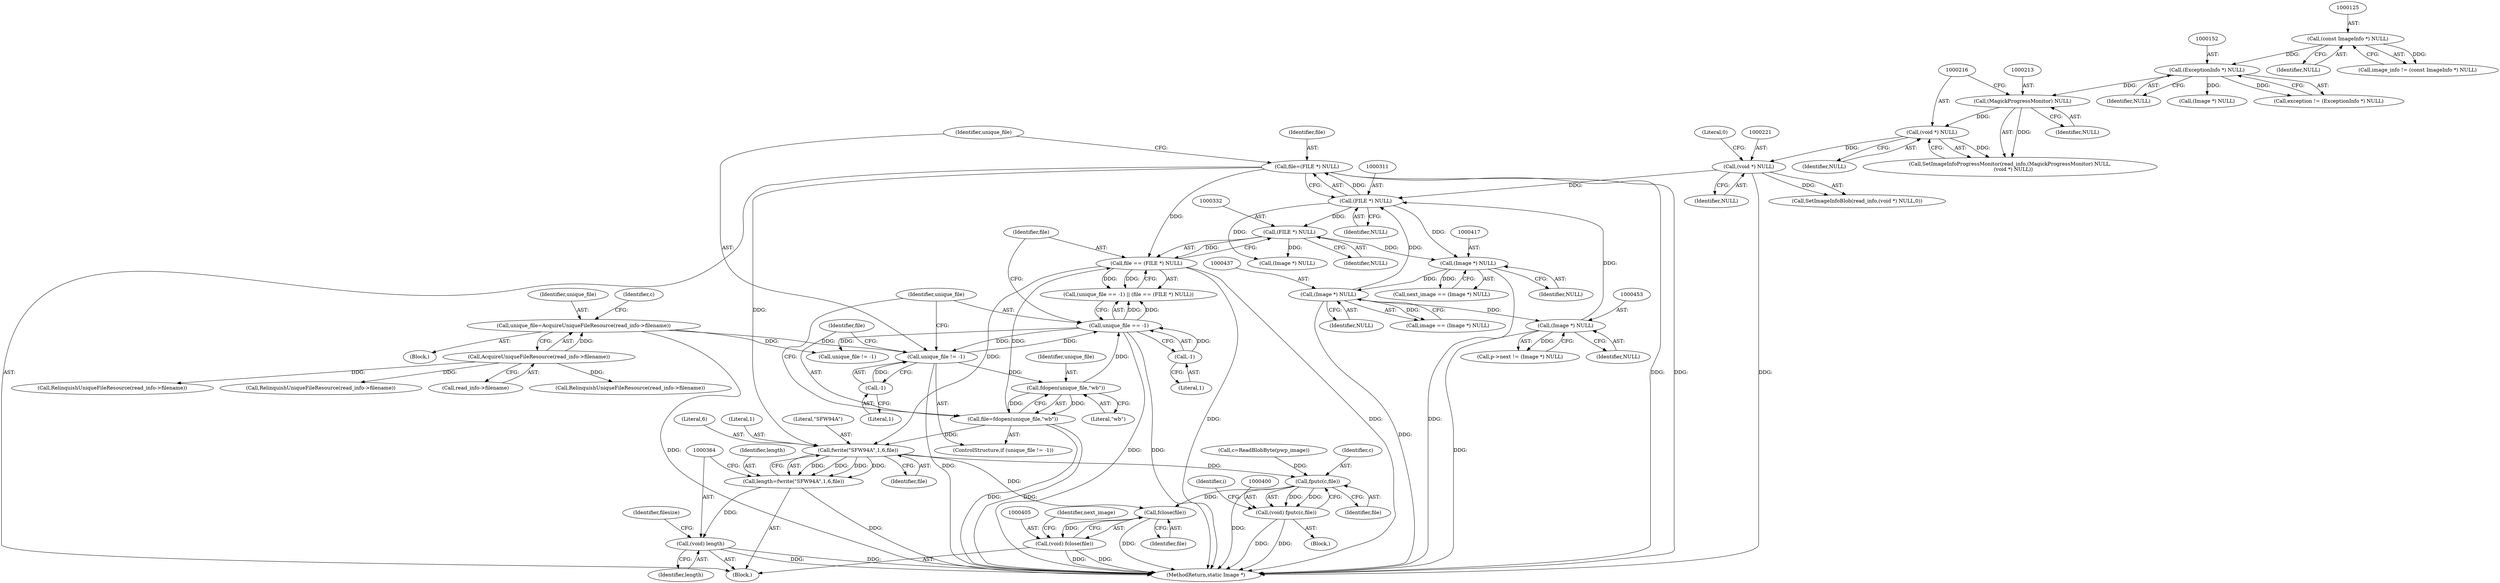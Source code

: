 digraph "0_ImageMagick_ecc03a2518c2b7dd375fde3a040fdae0bdf6a521@API" {
"1000358" [label="(Call,fwrite(\"SFW94A\",1,6,file))"];
"1000308" [label="(Call,file=(FILE *) NULL)"];
"1000310" [label="(Call,(FILE *) NULL)"];
"1000436" [label="(Call,(Image *) NULL)"];
"1000416" [label="(Call,(Image *) NULL)"];
"1000331" [label="(Call,(FILE *) NULL)"];
"1000220" [label="(Call,(void *) NULL)"];
"1000215" [label="(Call,(void *) NULL)"];
"1000212" [label="(Call,(MagickProgressMonitor) NULL)"];
"1000151" [label="(Call,(ExceptionInfo *) NULL)"];
"1000124" [label="(Call,(const ImageInfo *) NULL)"];
"1000452" [label="(Call,(Image *) NULL)"];
"1000318" [label="(Call,file=fdopen(unique_file,\"wb\"))"];
"1000320" [label="(Call,fdopen(unique_file,\"wb\"))"];
"1000314" [label="(Call,unique_file != -1)"];
"1000325" [label="(Call,unique_file == -1)"];
"1000327" [label="(Call,-1)"];
"1000224" [label="(Call,unique_file=AcquireUniqueFileResource(read_info->filename))"];
"1000226" [label="(Call,AcquireUniqueFileResource(read_info->filename))"];
"1000316" [label="(Call,-1)"];
"1000329" [label="(Call,file == (FILE *) NULL)"];
"1000356" [label="(Call,length=fwrite(\"SFW94A\",1,6,file))"];
"1000363" [label="(Call,(void) length)"];
"1000401" [label="(Call,fputc(c,file))"];
"1000399" [label="(Call,(void) fputc(c,file))"];
"1000406" [label="(Call,fclose(file))"];
"1000404" [label="(Call,(void) fclose(file))"];
"1000224" [label="(Call,unique_file=AcquireUniqueFileResource(read_info->filename))"];
"1000227" [label="(Call,read_info->filename)"];
"1000124" [label="(Call,(const ImageInfo *) NULL)"];
"1000438" [label="(Identifier,NULL)"];
"1000226" [label="(Call,AcquireUniqueFileResource(read_info->filename))"];
"1000359" [label="(Literal,\"SFW94A\")"];
"1000367" [label="(Identifier,filesize)"];
"1000416" [label="(Call,(Image *) NULL)"];
"1000406" [label="(Call,fclose(file))"];
"1000399" [label="(Call,(void) fputc(c,file))"];
"1000357" [label="(Identifier,length)"];
"1000301" [label="(Call,RelinquishUniqueFileResource(read_info->filename))"];
"1000362" [label="(Identifier,file)"];
"1000312" [label="(Identifier,NULL)"];
"1000325" [label="(Call,unique_file == -1)"];
"1000434" [label="(Call,image == (Image *) NULL)"];
"1000225" [label="(Identifier,unique_file)"];
"1000308" [label="(Call,file=(FILE *) NULL)"];
"1000179" [label="(Call,(Image *) NULL)"];
"1000322" [label="(Literal,\"wb\")"];
"1000404" [label="(Call,(void) fclose(file))"];
"1000222" [label="(Identifier,NULL)"];
"1000316" [label="(Call,-1)"];
"1000361" [label="(Literal,6)"];
"1000330" [label="(Identifier,file)"];
"1000329" [label="(Call,file == (FILE *) NULL)"];
"1000524" [label="(Call,RelinquishUniqueFileResource(read_info->filename))"];
"1000324" [label="(Call,(unique_file == -1) || (file == (FILE *) NULL))"];
"1000212" [label="(Call,(MagickProgressMonitor) NULL)"];
"1000333" [label="(Identifier,NULL)"];
"1000418" [label="(Identifier,NULL)"];
"1000217" [label="(Identifier,NULL)"];
"1000327" [label="(Call,-1)"];
"1000326" [label="(Identifier,unique_file)"];
"1000153" [label="(Identifier,NULL)"];
"1000448" [label="(Call,p->next != (Image *) NULL)"];
"1000393" [label="(Identifier,i)"];
"1000151" [label="(Call,(ExceptionInfo *) NULL)"];
"1000452" [label="(Call,(Image *) NULL)"];
"1000409" [label="(Identifier,next_image)"];
"1000309" [label="(Identifier,file)"];
"1000314" [label="(Call,unique_file != -1)"];
"1000337" [label="(Call,RelinquishUniqueFileResource(read_info->filename))"];
"1000315" [label="(Identifier,unique_file)"];
"1000234" [label="(Identifier,c)"];
"1000126" [label="(Identifier,NULL)"];
"1000318" [label="(Call,file=fdopen(unique_file,\"wb\"))"];
"1000363" [label="(Call,(void) length)"];
"1000407" [label="(Identifier,file)"];
"1000149" [label="(Call,exception != (ExceptionInfo *) NULL)"];
"1000223" [label="(Literal,0)"];
"1000365" [label="(Identifier,length)"];
"1000122" [label="(Call,image_info != (const ImageInfo *) NULL)"];
"1000401" [label="(Call,fputc(c,file))"];
"1000394" [label="(Block,)"];
"1000320" [label="(Call,fdopen(unique_file,\"wb\"))"];
"1000414" [label="(Call,next_image == (Image *) NULL)"];
"1000321" [label="(Identifier,unique_file)"];
"1000220" [label="(Call,(void *) NULL)"];
"1000436" [label="(Call,(Image *) NULL)"];
"1000218" [label="(Call,SetImageInfoBlob(read_info,(void *) NULL,0))"];
"1000454" [label="(Identifier,NULL)"];
"1000313" [label="(ControlStructure,if (unique_file != -1))"];
"1000210" [label="(Call,SetImageInfoProgressMonitor(read_info,(MagickProgressMonitor) NULL,\n    (void *) NULL))"];
"1000514" [label="(Call,unique_file != -1)"];
"1000214" [label="(Identifier,NULL)"];
"1000395" [label="(Call,c=ReadBlobByte(pwp_image))"];
"1000402" [label="(Identifier,c)"];
"1000566" [label="(MethodReturn,static Image *)"];
"1000328" [label="(Literal,1)"];
"1000106" [label="(Block,)"];
"1000356" [label="(Call,length=fwrite(\"SFW94A\",1,6,file))"];
"1000358" [label="(Call,fwrite(\"SFW94A\",1,6,file))"];
"1000231" [label="(Block,)"];
"1000215" [label="(Call,(void *) NULL)"];
"1000331" [label="(Call,(FILE *) NULL)"];
"1000319" [label="(Identifier,file)"];
"1000317" [label="(Literal,1)"];
"1000360" [label="(Literal,1)"];
"1000353" [label="(Call,(Image *) NULL)"];
"1000403" [label="(Identifier,file)"];
"1000310" [label="(Call,(FILE *) NULL)"];
"1000358" -> "1000356"  [label="AST: "];
"1000358" -> "1000362"  [label="CFG: "];
"1000359" -> "1000358"  [label="AST: "];
"1000360" -> "1000358"  [label="AST: "];
"1000361" -> "1000358"  [label="AST: "];
"1000362" -> "1000358"  [label="AST: "];
"1000356" -> "1000358"  [label="CFG: "];
"1000358" -> "1000356"  [label="DDG: "];
"1000358" -> "1000356"  [label="DDG: "];
"1000358" -> "1000356"  [label="DDG: "];
"1000358" -> "1000356"  [label="DDG: "];
"1000308" -> "1000358"  [label="DDG: "];
"1000318" -> "1000358"  [label="DDG: "];
"1000329" -> "1000358"  [label="DDG: "];
"1000358" -> "1000401"  [label="DDG: "];
"1000358" -> "1000406"  [label="DDG: "];
"1000308" -> "1000231"  [label="AST: "];
"1000308" -> "1000310"  [label="CFG: "];
"1000309" -> "1000308"  [label="AST: "];
"1000310" -> "1000308"  [label="AST: "];
"1000315" -> "1000308"  [label="CFG: "];
"1000308" -> "1000566"  [label="DDG: "];
"1000308" -> "1000566"  [label="DDG: "];
"1000310" -> "1000308"  [label="DDG: "];
"1000308" -> "1000329"  [label="DDG: "];
"1000310" -> "1000312"  [label="CFG: "];
"1000311" -> "1000310"  [label="AST: "];
"1000312" -> "1000310"  [label="AST: "];
"1000436" -> "1000310"  [label="DDG: "];
"1000220" -> "1000310"  [label="DDG: "];
"1000452" -> "1000310"  [label="DDG: "];
"1000310" -> "1000331"  [label="DDG: "];
"1000310" -> "1000353"  [label="DDG: "];
"1000310" -> "1000416"  [label="DDG: "];
"1000436" -> "1000434"  [label="AST: "];
"1000436" -> "1000438"  [label="CFG: "];
"1000437" -> "1000436"  [label="AST: "];
"1000438" -> "1000436"  [label="AST: "];
"1000434" -> "1000436"  [label="CFG: "];
"1000436" -> "1000566"  [label="DDG: "];
"1000436" -> "1000434"  [label="DDG: "];
"1000416" -> "1000436"  [label="DDG: "];
"1000436" -> "1000452"  [label="DDG: "];
"1000416" -> "1000414"  [label="AST: "];
"1000416" -> "1000418"  [label="CFG: "];
"1000417" -> "1000416"  [label="AST: "];
"1000418" -> "1000416"  [label="AST: "];
"1000414" -> "1000416"  [label="CFG: "];
"1000416" -> "1000566"  [label="DDG: "];
"1000416" -> "1000414"  [label="DDG: "];
"1000331" -> "1000416"  [label="DDG: "];
"1000331" -> "1000329"  [label="AST: "];
"1000331" -> "1000333"  [label="CFG: "];
"1000332" -> "1000331"  [label="AST: "];
"1000333" -> "1000331"  [label="AST: "];
"1000329" -> "1000331"  [label="CFG: "];
"1000331" -> "1000329"  [label="DDG: "];
"1000331" -> "1000353"  [label="DDG: "];
"1000220" -> "1000218"  [label="AST: "];
"1000220" -> "1000222"  [label="CFG: "];
"1000221" -> "1000220"  [label="AST: "];
"1000222" -> "1000220"  [label="AST: "];
"1000223" -> "1000220"  [label="CFG: "];
"1000220" -> "1000566"  [label="DDG: "];
"1000220" -> "1000218"  [label="DDG: "];
"1000215" -> "1000220"  [label="DDG: "];
"1000215" -> "1000210"  [label="AST: "];
"1000215" -> "1000217"  [label="CFG: "];
"1000216" -> "1000215"  [label="AST: "];
"1000217" -> "1000215"  [label="AST: "];
"1000210" -> "1000215"  [label="CFG: "];
"1000215" -> "1000210"  [label="DDG: "];
"1000212" -> "1000215"  [label="DDG: "];
"1000212" -> "1000210"  [label="AST: "];
"1000212" -> "1000214"  [label="CFG: "];
"1000213" -> "1000212"  [label="AST: "];
"1000214" -> "1000212"  [label="AST: "];
"1000216" -> "1000212"  [label="CFG: "];
"1000212" -> "1000210"  [label="DDG: "];
"1000151" -> "1000212"  [label="DDG: "];
"1000151" -> "1000149"  [label="AST: "];
"1000151" -> "1000153"  [label="CFG: "];
"1000152" -> "1000151"  [label="AST: "];
"1000153" -> "1000151"  [label="AST: "];
"1000149" -> "1000151"  [label="CFG: "];
"1000151" -> "1000149"  [label="DDG: "];
"1000124" -> "1000151"  [label="DDG: "];
"1000151" -> "1000179"  [label="DDG: "];
"1000124" -> "1000122"  [label="AST: "];
"1000124" -> "1000126"  [label="CFG: "];
"1000125" -> "1000124"  [label="AST: "];
"1000126" -> "1000124"  [label="AST: "];
"1000122" -> "1000124"  [label="CFG: "];
"1000124" -> "1000122"  [label="DDG: "];
"1000452" -> "1000448"  [label="AST: "];
"1000452" -> "1000454"  [label="CFG: "];
"1000453" -> "1000452"  [label="AST: "];
"1000454" -> "1000452"  [label="AST: "];
"1000448" -> "1000452"  [label="CFG: "];
"1000452" -> "1000566"  [label="DDG: "];
"1000452" -> "1000448"  [label="DDG: "];
"1000318" -> "1000313"  [label="AST: "];
"1000318" -> "1000320"  [label="CFG: "];
"1000319" -> "1000318"  [label="AST: "];
"1000320" -> "1000318"  [label="AST: "];
"1000326" -> "1000318"  [label="CFG: "];
"1000318" -> "1000566"  [label="DDG: "];
"1000318" -> "1000566"  [label="DDG: "];
"1000320" -> "1000318"  [label="DDG: "];
"1000320" -> "1000318"  [label="DDG: "];
"1000318" -> "1000329"  [label="DDG: "];
"1000320" -> "1000322"  [label="CFG: "];
"1000321" -> "1000320"  [label="AST: "];
"1000322" -> "1000320"  [label="AST: "];
"1000314" -> "1000320"  [label="DDG: "];
"1000320" -> "1000325"  [label="DDG: "];
"1000314" -> "1000313"  [label="AST: "];
"1000314" -> "1000316"  [label="CFG: "];
"1000315" -> "1000314"  [label="AST: "];
"1000316" -> "1000314"  [label="AST: "];
"1000319" -> "1000314"  [label="CFG: "];
"1000326" -> "1000314"  [label="CFG: "];
"1000314" -> "1000566"  [label="DDG: "];
"1000325" -> "1000314"  [label="DDG: "];
"1000224" -> "1000314"  [label="DDG: "];
"1000316" -> "1000314"  [label="DDG: "];
"1000314" -> "1000325"  [label="DDG: "];
"1000325" -> "1000324"  [label="AST: "];
"1000325" -> "1000327"  [label="CFG: "];
"1000326" -> "1000325"  [label="AST: "];
"1000327" -> "1000325"  [label="AST: "];
"1000330" -> "1000325"  [label="CFG: "];
"1000324" -> "1000325"  [label="CFG: "];
"1000325" -> "1000566"  [label="DDG: "];
"1000325" -> "1000566"  [label="DDG: "];
"1000325" -> "1000324"  [label="DDG: "];
"1000325" -> "1000324"  [label="DDG: "];
"1000327" -> "1000325"  [label="DDG: "];
"1000325" -> "1000514"  [label="DDG: "];
"1000327" -> "1000328"  [label="CFG: "];
"1000328" -> "1000327"  [label="AST: "];
"1000224" -> "1000106"  [label="AST: "];
"1000224" -> "1000226"  [label="CFG: "];
"1000225" -> "1000224"  [label="AST: "];
"1000226" -> "1000224"  [label="AST: "];
"1000234" -> "1000224"  [label="CFG: "];
"1000224" -> "1000566"  [label="DDG: "];
"1000226" -> "1000224"  [label="DDG: "];
"1000224" -> "1000514"  [label="DDG: "];
"1000226" -> "1000227"  [label="CFG: "];
"1000227" -> "1000226"  [label="AST: "];
"1000226" -> "1000301"  [label="DDG: "];
"1000226" -> "1000337"  [label="DDG: "];
"1000226" -> "1000524"  [label="DDG: "];
"1000316" -> "1000317"  [label="CFG: "];
"1000317" -> "1000316"  [label="AST: "];
"1000329" -> "1000324"  [label="AST: "];
"1000330" -> "1000329"  [label="AST: "];
"1000324" -> "1000329"  [label="CFG: "];
"1000329" -> "1000566"  [label="DDG: "];
"1000329" -> "1000566"  [label="DDG: "];
"1000329" -> "1000324"  [label="DDG: "];
"1000329" -> "1000324"  [label="DDG: "];
"1000356" -> "1000231"  [label="AST: "];
"1000357" -> "1000356"  [label="AST: "];
"1000364" -> "1000356"  [label="CFG: "];
"1000356" -> "1000566"  [label="DDG: "];
"1000356" -> "1000363"  [label="DDG: "];
"1000363" -> "1000231"  [label="AST: "];
"1000363" -> "1000365"  [label="CFG: "];
"1000364" -> "1000363"  [label="AST: "];
"1000365" -> "1000363"  [label="AST: "];
"1000367" -> "1000363"  [label="CFG: "];
"1000363" -> "1000566"  [label="DDG: "];
"1000363" -> "1000566"  [label="DDG: "];
"1000401" -> "1000399"  [label="AST: "];
"1000401" -> "1000403"  [label="CFG: "];
"1000402" -> "1000401"  [label="AST: "];
"1000403" -> "1000401"  [label="AST: "];
"1000399" -> "1000401"  [label="CFG: "];
"1000401" -> "1000566"  [label="DDG: "];
"1000401" -> "1000399"  [label="DDG: "];
"1000401" -> "1000399"  [label="DDG: "];
"1000395" -> "1000401"  [label="DDG: "];
"1000401" -> "1000406"  [label="DDG: "];
"1000399" -> "1000394"  [label="AST: "];
"1000400" -> "1000399"  [label="AST: "];
"1000393" -> "1000399"  [label="CFG: "];
"1000399" -> "1000566"  [label="DDG: "];
"1000399" -> "1000566"  [label="DDG: "];
"1000406" -> "1000404"  [label="AST: "];
"1000406" -> "1000407"  [label="CFG: "];
"1000407" -> "1000406"  [label="AST: "];
"1000404" -> "1000406"  [label="CFG: "];
"1000406" -> "1000566"  [label="DDG: "];
"1000406" -> "1000404"  [label="DDG: "];
"1000404" -> "1000231"  [label="AST: "];
"1000405" -> "1000404"  [label="AST: "];
"1000409" -> "1000404"  [label="CFG: "];
"1000404" -> "1000566"  [label="DDG: "];
"1000404" -> "1000566"  [label="DDG: "];
}
